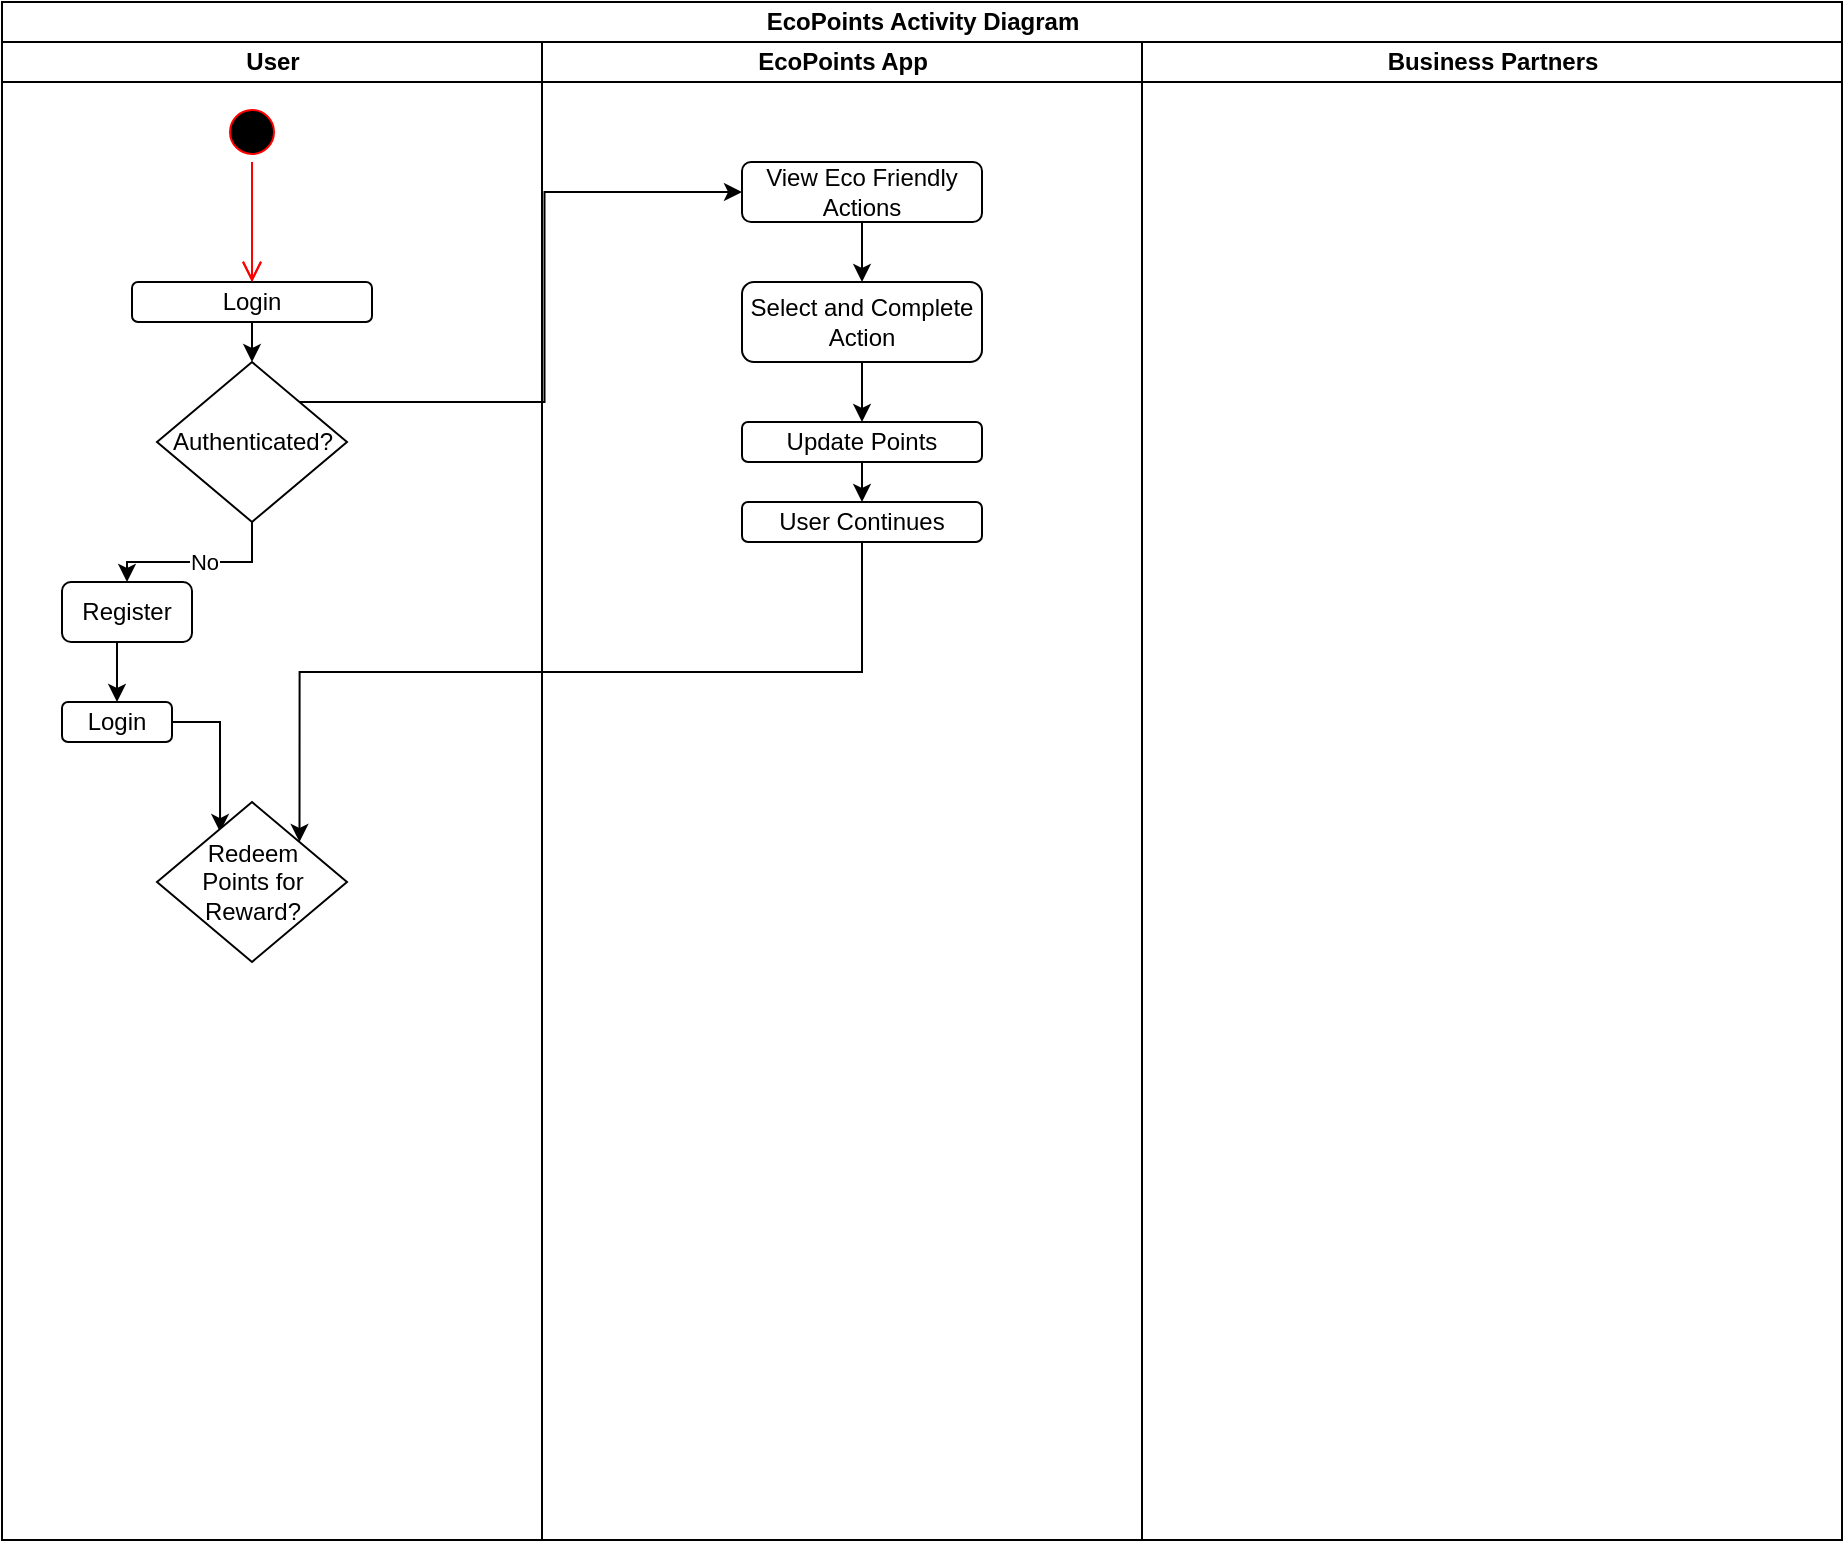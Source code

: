 <mxfile version="21.7.5" type="github">
  <diagram name="Page-1" id="AG9-iz1Y3KTbG9uH-N3k">
    <mxGraphModel dx="1434" dy="1609" grid="1" gridSize="10" guides="1" tooltips="1" connect="1" arrows="1" fold="1" page="1" pageScale="1" pageWidth="1169" pageHeight="827" math="0" shadow="0">
      <root>
        <mxCell id="0" />
        <mxCell id="1" parent="0" />
        <mxCell id="xQQp603TCt627xMXDRjn-1" value="EcoPoints Activity Diagram" style="swimlane;childLayout=stackLayout;resizeParent=1;resizeParentMax=0;startSize=20;html=1;" vertex="1" parent="1">
          <mxGeometry x="70" y="-140" width="920" height="769" as="geometry" />
        </mxCell>
        <mxCell id="xQQp603TCt627xMXDRjn-2" value="User" style="swimlane;startSize=20;html=1;" vertex="1" parent="xQQp603TCt627xMXDRjn-1">
          <mxGeometry y="20" width="270" height="749" as="geometry" />
        </mxCell>
        <mxCell id="xQQp603TCt627xMXDRjn-5" value="" style="ellipse;html=1;shape=startState;fillColor=#000000;strokeColor=#ff0000;" vertex="1" parent="xQQp603TCt627xMXDRjn-2">
          <mxGeometry x="110" y="30" width="30" height="30" as="geometry" />
        </mxCell>
        <mxCell id="xQQp603TCt627xMXDRjn-6" value="" style="edgeStyle=orthogonalEdgeStyle;html=1;verticalAlign=bottom;endArrow=open;endSize=8;strokeColor=#ff0000;rounded=0;" edge="1" source="xQQp603TCt627xMXDRjn-7" parent="xQQp603TCt627xMXDRjn-2">
          <mxGeometry relative="1" as="geometry">
            <mxPoint x="125" y="120" as="targetPoint" />
          </mxGeometry>
        </mxCell>
        <mxCell id="xQQp603TCt627xMXDRjn-27" style="edgeStyle=orthogonalEdgeStyle;rounded=0;orthogonalLoop=1;jettySize=auto;html=1;exitX=0.5;exitY=1;exitDx=0;exitDy=0;entryX=0.5;entryY=0;entryDx=0;entryDy=0;" edge="1" parent="xQQp603TCt627xMXDRjn-2" source="xQQp603TCt627xMXDRjn-7" target="xQQp603TCt627xMXDRjn-10">
          <mxGeometry relative="1" as="geometry" />
        </mxCell>
        <mxCell id="xQQp603TCt627xMXDRjn-7" value="Login" style="rounded=1;whiteSpace=wrap;html=1;" vertex="1" parent="xQQp603TCt627xMXDRjn-2">
          <mxGeometry x="65" y="120" width="120" height="20" as="geometry" />
        </mxCell>
        <mxCell id="xQQp603TCt627xMXDRjn-8" value="" style="edgeStyle=orthogonalEdgeStyle;html=1;verticalAlign=bottom;endArrow=open;endSize=8;strokeColor=#ff0000;rounded=0;" edge="1" parent="xQQp603TCt627xMXDRjn-2" source="xQQp603TCt627xMXDRjn-5" target="xQQp603TCt627xMXDRjn-7">
          <mxGeometry relative="1" as="geometry">
            <mxPoint x="195" y="160" as="targetPoint" />
            <mxPoint x="195" y="100" as="sourcePoint" />
          </mxGeometry>
        </mxCell>
        <mxCell id="xQQp603TCt627xMXDRjn-29" style="edgeStyle=orthogonalEdgeStyle;rounded=0;orthogonalLoop=1;jettySize=auto;html=1;exitX=0.5;exitY=1;exitDx=0;exitDy=0;entryX=0.5;entryY=0;entryDx=0;entryDy=0;" edge="1" parent="xQQp603TCt627xMXDRjn-2" source="xQQp603TCt627xMXDRjn-10" target="xQQp603TCt627xMXDRjn-21">
          <mxGeometry relative="1" as="geometry" />
        </mxCell>
        <mxCell id="xQQp603TCt627xMXDRjn-32" value="No" style="edgeLabel;html=1;align=center;verticalAlign=middle;resizable=0;points=[];" vertex="1" connectable="0" parent="xQQp603TCt627xMXDRjn-29">
          <mxGeometry x="-0.049" relative="1" as="geometry">
            <mxPoint as="offset" />
          </mxGeometry>
        </mxCell>
        <mxCell id="xQQp603TCt627xMXDRjn-10" value="Authenticated?" style="rhombus;whiteSpace=wrap;html=1;" vertex="1" parent="xQQp603TCt627xMXDRjn-2">
          <mxGeometry x="77.5" y="160" width="95" height="80" as="geometry" />
        </mxCell>
        <mxCell id="xQQp603TCt627xMXDRjn-41" style="edgeStyle=orthogonalEdgeStyle;rounded=0;orthogonalLoop=1;jettySize=auto;html=1;exitX=1;exitY=0.5;exitDx=0;exitDy=0;entryX=0.332;entryY=0.188;entryDx=0;entryDy=0;entryPerimeter=0;" edge="1" parent="xQQp603TCt627xMXDRjn-2" source="xQQp603TCt627xMXDRjn-20" target="xQQp603TCt627xMXDRjn-39">
          <mxGeometry relative="1" as="geometry" />
        </mxCell>
        <mxCell id="xQQp603TCt627xMXDRjn-20" value="Login" style="rounded=1;whiteSpace=wrap;html=1;" vertex="1" parent="xQQp603TCt627xMXDRjn-2">
          <mxGeometry x="30" y="330" width="55" height="20" as="geometry" />
        </mxCell>
        <mxCell id="xQQp603TCt627xMXDRjn-30" style="edgeStyle=orthogonalEdgeStyle;rounded=0;orthogonalLoop=1;jettySize=auto;html=1;exitX=0.5;exitY=1;exitDx=0;exitDy=0;entryX=0.5;entryY=0;entryDx=0;entryDy=0;" edge="1" parent="xQQp603TCt627xMXDRjn-2" source="xQQp603TCt627xMXDRjn-21" target="xQQp603TCt627xMXDRjn-20">
          <mxGeometry relative="1" as="geometry" />
        </mxCell>
        <mxCell id="xQQp603TCt627xMXDRjn-21" value="Register" style="rounded=1;whiteSpace=wrap;html=1;" vertex="1" parent="xQQp603TCt627xMXDRjn-2">
          <mxGeometry x="30" y="270" width="65" height="30" as="geometry" />
        </mxCell>
        <mxCell id="xQQp603TCt627xMXDRjn-39" value="Redeem&lt;br&gt;Points for&lt;br&gt;Reward?" style="rhombus;whiteSpace=wrap;html=1;" vertex="1" parent="xQQp603TCt627xMXDRjn-2">
          <mxGeometry x="77.5" y="380" width="95" height="80" as="geometry" />
        </mxCell>
        <mxCell id="xQQp603TCt627xMXDRjn-3" value="EcoPoints App" style="swimlane;startSize=20;html=1;" vertex="1" parent="xQQp603TCt627xMXDRjn-1">
          <mxGeometry x="270" y="20" width="300" height="749" as="geometry" />
        </mxCell>
        <mxCell id="xQQp603TCt627xMXDRjn-34" style="edgeStyle=orthogonalEdgeStyle;rounded=0;orthogonalLoop=1;jettySize=auto;html=1;exitX=0.5;exitY=1;exitDx=0;exitDy=0;entryX=0.5;entryY=0;entryDx=0;entryDy=0;" edge="1" parent="xQQp603TCt627xMXDRjn-3" source="xQQp603TCt627xMXDRjn-25" target="xQQp603TCt627xMXDRjn-26">
          <mxGeometry relative="1" as="geometry" />
        </mxCell>
        <mxCell id="xQQp603TCt627xMXDRjn-25" value="View Eco Friendly Actions" style="rounded=1;whiteSpace=wrap;html=1;" vertex="1" parent="xQQp603TCt627xMXDRjn-3">
          <mxGeometry x="100" y="60" width="120" height="30" as="geometry" />
        </mxCell>
        <mxCell id="xQQp603TCt627xMXDRjn-35" style="edgeStyle=orthogonalEdgeStyle;rounded=0;orthogonalLoop=1;jettySize=auto;html=1;exitX=0.5;exitY=1;exitDx=0;exitDy=0;entryX=0.5;entryY=0;entryDx=0;entryDy=0;" edge="1" parent="xQQp603TCt627xMXDRjn-3" source="xQQp603TCt627xMXDRjn-26" target="xQQp603TCt627xMXDRjn-28">
          <mxGeometry relative="1" as="geometry" />
        </mxCell>
        <mxCell id="xQQp603TCt627xMXDRjn-26" value="Select and Complete Action" style="rounded=1;whiteSpace=wrap;html=1;" vertex="1" parent="xQQp603TCt627xMXDRjn-3">
          <mxGeometry x="100" y="120" width="120" height="40" as="geometry" />
        </mxCell>
        <mxCell id="xQQp603TCt627xMXDRjn-37" style="edgeStyle=orthogonalEdgeStyle;rounded=0;orthogonalLoop=1;jettySize=auto;html=1;exitX=0.5;exitY=1;exitDx=0;exitDy=0;entryX=0.5;entryY=0;entryDx=0;entryDy=0;" edge="1" parent="xQQp603TCt627xMXDRjn-3" source="xQQp603TCt627xMXDRjn-28" target="xQQp603TCt627xMXDRjn-36">
          <mxGeometry relative="1" as="geometry" />
        </mxCell>
        <mxCell id="xQQp603TCt627xMXDRjn-28" value="Update Points" style="rounded=1;whiteSpace=wrap;html=1;" vertex="1" parent="xQQp603TCt627xMXDRjn-3">
          <mxGeometry x="100" y="190" width="120" height="20" as="geometry" />
        </mxCell>
        <mxCell id="xQQp603TCt627xMXDRjn-36" value="User Continues" style="rounded=1;whiteSpace=wrap;html=1;" vertex="1" parent="xQQp603TCt627xMXDRjn-3">
          <mxGeometry x="100" y="230" width="120" height="20" as="geometry" />
        </mxCell>
        <mxCell id="xQQp603TCt627xMXDRjn-4" value="Business Partners" style="swimlane;startSize=20;html=1;" vertex="1" parent="xQQp603TCt627xMXDRjn-1">
          <mxGeometry x="570" y="20" width="350" height="749" as="geometry" />
        </mxCell>
        <mxCell id="xQQp603TCt627xMXDRjn-33" style="edgeStyle=orthogonalEdgeStyle;rounded=0;orthogonalLoop=1;jettySize=auto;html=1;exitX=1;exitY=0;exitDx=0;exitDy=0;entryX=0;entryY=0.5;entryDx=0;entryDy=0;" edge="1" parent="xQQp603TCt627xMXDRjn-1" source="xQQp603TCt627xMXDRjn-10" target="xQQp603TCt627xMXDRjn-25">
          <mxGeometry relative="1" as="geometry" />
        </mxCell>
        <mxCell id="xQQp603TCt627xMXDRjn-40" style="edgeStyle=orthogonalEdgeStyle;rounded=0;orthogonalLoop=1;jettySize=auto;html=1;exitX=0.5;exitY=1;exitDx=0;exitDy=0;entryX=1;entryY=0;entryDx=0;entryDy=0;" edge="1" parent="xQQp603TCt627xMXDRjn-1" source="xQQp603TCt627xMXDRjn-36" target="xQQp603TCt627xMXDRjn-39">
          <mxGeometry relative="1" as="geometry" />
        </mxCell>
      </root>
    </mxGraphModel>
  </diagram>
</mxfile>

